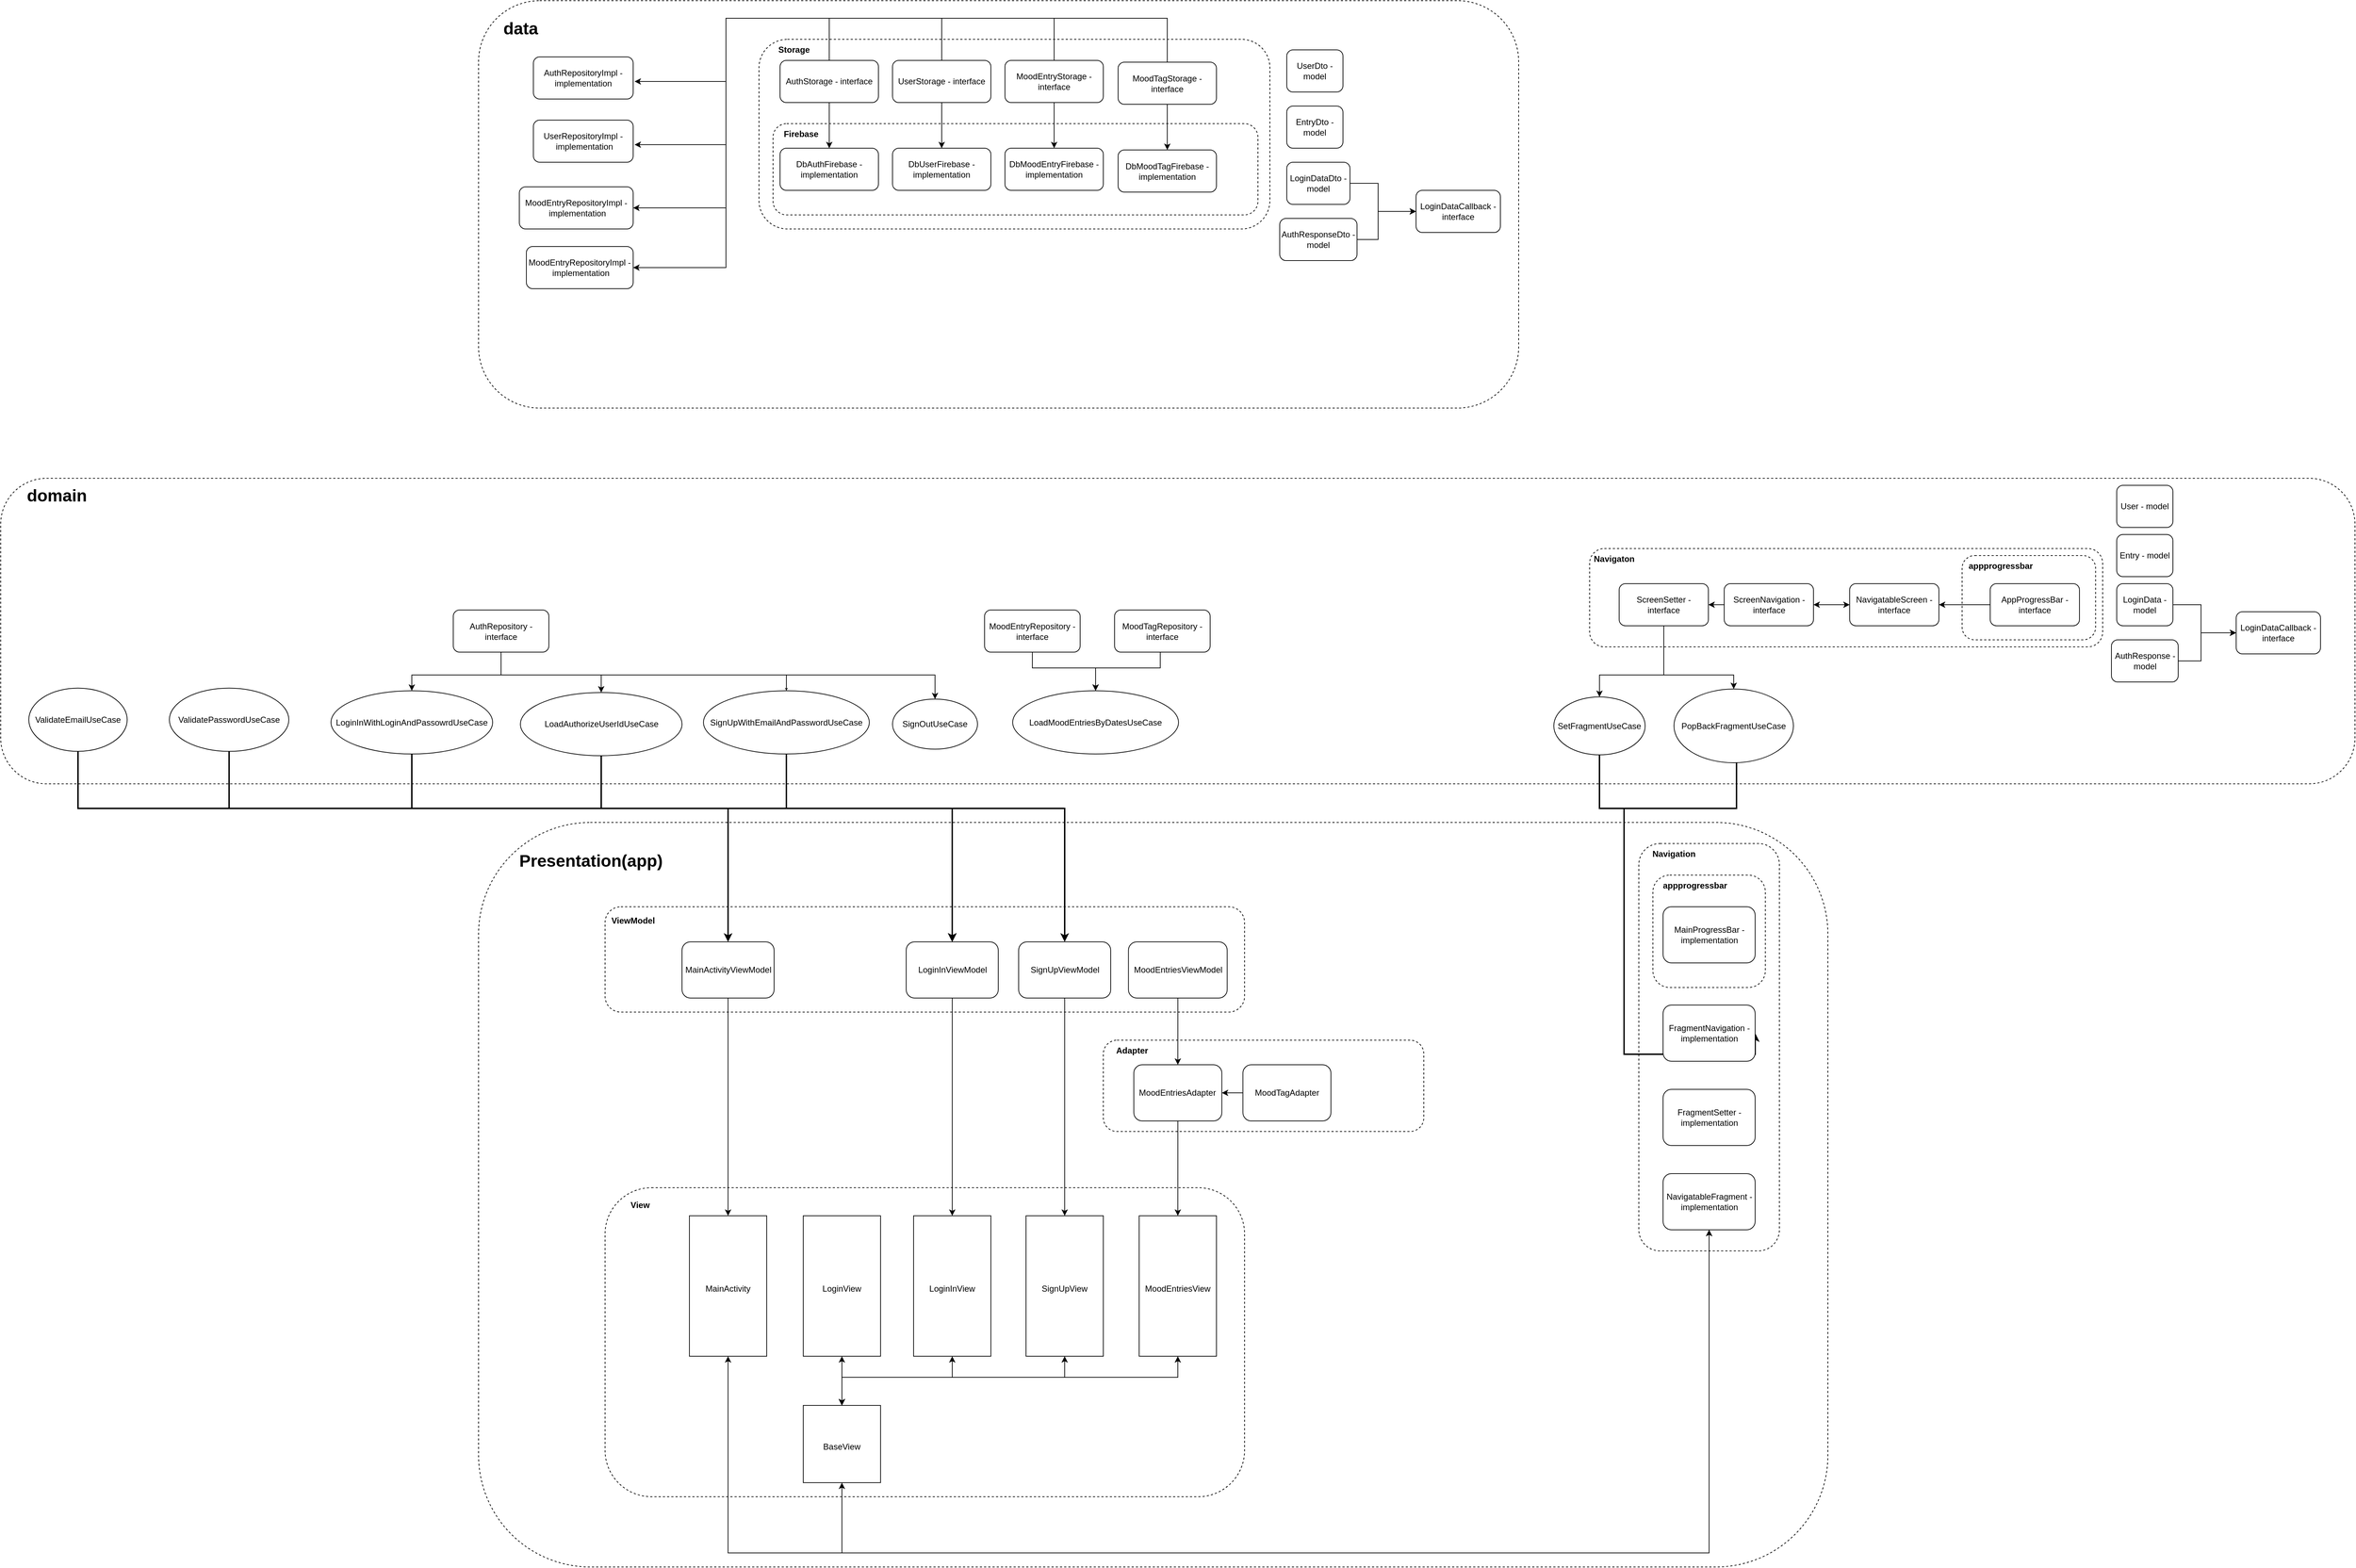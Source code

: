 <mxfile version="18.0.8"><diagram id="mcuKYYPqepPxnzwjY7ND" name="my-good-mood"><mxGraphModel dx="1940" dy="1928" grid="1" gridSize="10" guides="1" tooltips="1" connect="1" arrows="1" fold="1" page="1" pageScale="1" pageWidth="827" pageHeight="1169" math="0" shadow="0"><root><mxCell id="0"/><mxCell id="1" parent="0"/><mxCell id="fi2WDrQyYmFRdpCdvTvE-3" value="" style="rounded=1;whiteSpace=wrap;html=1;dashed=1;strokeWidth=1;" parent="1" vertex="1"><mxGeometry x="200" y="430" width="1920" height="1060" as="geometry"/></mxCell><mxCell id="aQwmgbsSZtG-XtlnlDuI-58" value="" style="rounded=1;whiteSpace=wrap;html=1;fontSize=12;dashed=1;" vertex="1" parent="1"><mxGeometry x="1089" y="740" width="456" height="130" as="geometry"/></mxCell><mxCell id="fi2WDrQyYmFRdpCdvTvE-248" value="" style="rounded=1;whiteSpace=wrap;html=1;dashed=1;fontSize=12;strokeWidth=1;" parent="1" vertex="1"><mxGeometry x="1851" y="460" width="200" height="580" as="geometry"/></mxCell><mxCell id="BgCjOkm7MFAFTTfxGLmG-11" value="" style="rounded=1;whiteSpace=wrap;html=1;dashed=1;fontSize=12;strokeWidth=1;" parent="1" vertex="1"><mxGeometry x="1871" y="505" width="160" height="160" as="geometry"/></mxCell><mxCell id="fi2WDrQyYmFRdpCdvTvE-92" value="" style="rounded=1;whiteSpace=wrap;html=1;fontSize=12;dashed=1;" parent="1" vertex="1"><mxGeometry x="-480" y="-60" width="3350" height="435" as="geometry"/></mxCell><mxCell id="fi2WDrQyYmFRdpCdvTvE-258" value="" style="rounded=1;whiteSpace=wrap;html=1;dashed=1;fontSize=12;strokeWidth=1;" parent="1" vertex="1"><mxGeometry x="1781" y="40" width="730" height="140" as="geometry"/></mxCell><mxCell id="BgCjOkm7MFAFTTfxGLmG-9" value="" style="rounded=1;whiteSpace=wrap;html=1;dashed=1;fontSize=12;strokeWidth=1;" parent="1" vertex="1"><mxGeometry x="2311" y="50" width="190" height="120" as="geometry"/></mxCell><mxCell id="fi2WDrQyYmFRdpCdvTvE-242" value="" style="rounded=1;whiteSpace=wrap;html=1;fontSize=12;dashed=1;" parent="1" vertex="1"><mxGeometry x="380" y="950" width="910" height="440" as="geometry"/></mxCell><mxCell id="fi2WDrQyYmFRdpCdvTvE-240" value="" style="rounded=1;whiteSpace=wrap;html=1;fontSize=12;dashed=1;" parent="1" vertex="1"><mxGeometry x="380" y="550" width="910" height="150" as="geometry"/></mxCell><mxCell id="fi2WDrQyYmFRdpCdvTvE-231" style="edgeStyle=orthogonalEdgeStyle;rounded=0;orthogonalLoop=1;jettySize=auto;html=1;entryX=0.5;entryY=0;entryDx=0;entryDy=0;fontSize=12;strokeWidth=2;" parent="1" source="fi2WDrQyYmFRdpCdvTvE-32" target="fi2WDrQyYmFRdpCdvTvE-220" edge="1"><mxGeometry relative="1" as="geometry"><Array as="points"><mxPoint x="105" y="410"/><mxPoint x="874" y="410"/></Array></mxGeometry></mxCell><mxCell id="fi2WDrQyYmFRdpCdvTvE-32" value="LoginInWithLoginAndPassowrdUseCase" style="ellipse;whiteSpace=wrap;html=1;fontSize=12;" parent="1" vertex="1"><mxGeometry x="-10" y="242.5" width="230" height="90" as="geometry"/></mxCell><mxCell id="fi2WDrQyYmFRdpCdvTvE-36" value="&lt;font size=&quot;1&quot;&gt;&lt;b style=&quot;font-size: 24px&quot;&gt;domain&lt;/b&gt;&lt;/font&gt;" style="text;html=1;strokeColor=none;fillColor=none;align=center;verticalAlign=middle;whiteSpace=wrap;rounded=0;fontSize=12;" parent="1" vertex="1"><mxGeometry x="-440" y="-50" width="80" height="30" as="geometry"/></mxCell><mxCell id="fi2WDrQyYmFRdpCdvTvE-37" value="" style="rounded=1;whiteSpace=wrap;html=1;fontSize=12;dashed=1;" parent="1" vertex="1"><mxGeometry x="200" y="-740" width="1480" height="580" as="geometry"/></mxCell><mxCell id="fi2WDrQyYmFRdpCdvTvE-39" value="&lt;font size=&quot;1&quot;&gt;&lt;b style=&quot;font-size: 24px&quot;&gt;data&lt;/b&gt;&lt;/font&gt;" style="text;html=1;strokeColor=none;fillColor=none;align=center;verticalAlign=middle;whiteSpace=wrap;rounded=0;fontSize=12;" parent="1" vertex="1"><mxGeometry x="220" y="-715" width="80" height="30" as="geometry"/></mxCell><mxCell id="fi2WDrQyYmFRdpCdvTvE-51" value="" style="rounded=1;whiteSpace=wrap;html=1;fontSize=12;dashed=1;" parent="1" vertex="1"><mxGeometry x="599" y="-685" width="727" height="270" as="geometry"/></mxCell><mxCell id="fi2WDrQyYmFRdpCdvTvE-56" value="" style="rounded=1;whiteSpace=wrap;html=1;fontSize=12;dashed=1;" parent="1" vertex="1"><mxGeometry x="619" y="-565" width="690" height="130" as="geometry"/></mxCell><mxCell id="fi2WDrQyYmFRdpCdvTvE-53" value="&lt;b&gt;Storage&lt;/b&gt;" style="text;html=1;strokeColor=none;fillColor=none;align=center;verticalAlign=middle;whiteSpace=wrap;rounded=0;fontSize=12;" parent="1" vertex="1"><mxGeometry x="619" y="-685" width="60" height="30" as="geometry"/></mxCell><mxCell id="fi2WDrQyYmFRdpCdvTvE-58" value="&lt;b&gt;Firebase&lt;/b&gt;" style="text;html=1;strokeColor=none;fillColor=none;align=center;verticalAlign=middle;whiteSpace=wrap;rounded=0;fontSize=12;" parent="1" vertex="1"><mxGeometry x="629" y="-565" width="60" height="30" as="geometry"/></mxCell><mxCell id="fi2WDrQyYmFRdpCdvTvE-61" value="" style="edgeStyle=orthogonalEdgeStyle;rounded=0;orthogonalLoop=1;jettySize=auto;html=1;fontSize=12;exitX=0.5;exitY=0;exitDx=0;exitDy=0;" parent="1" source="fi2WDrQyYmFRdpCdvTvE-86" edge="1"><mxGeometry relative="1" as="geometry"><mxPoint x="629" y="-625" as="sourcePoint"/><mxPoint x="422" y="-625" as="targetPoint"/><Array as="points"><mxPoint x="699" y="-715"/><mxPoint x="552" y="-715"/><mxPoint x="552" y="-625"/></Array></mxGeometry></mxCell><mxCell id="fi2WDrQyYmFRdpCdvTvE-66" value="" style="edgeStyle=orthogonalEdgeStyle;rounded=0;orthogonalLoop=1;jettySize=auto;html=1;fontSize=12;" parent="1" edge="1"><mxGeometry relative="1" as="geometry"><mxPoint x="699" y="-595" as="sourcePoint"/><mxPoint x="699" y="-530" as="targetPoint"/></mxGeometry></mxCell><mxCell id="fi2WDrQyYmFRdpCdvTvE-133" value="" style="edgeStyle=orthogonalEdgeStyle;rounded=0;orthogonalLoop=1;jettySize=auto;html=1;fontSize=12;" parent="1" source="fi2WDrQyYmFRdpCdvTvE-82" target="fi2WDrQyYmFRdpCdvTvE-32" edge="1"><mxGeometry relative="1" as="geometry"><Array as="points"><mxPoint x="232" y="220"/><mxPoint x="105" y="220"/></Array></mxGeometry></mxCell><mxCell id="aQwmgbsSZtG-XtlnlDuI-14" style="edgeStyle=orthogonalEdgeStyle;rounded=0;orthogonalLoop=1;jettySize=auto;html=1;entryX=0.5;entryY=0;entryDx=0;entryDy=0;fontFamily=Helvetica;fontColor=#000000;strokeWidth=1;" edge="1" parent="1" source="fi2WDrQyYmFRdpCdvTvE-82" target="aQwmgbsSZtG-XtlnlDuI-10"><mxGeometry relative="1" as="geometry"><Array as="points"><mxPoint x="232" y="220"/><mxPoint x="375" y="220"/></Array></mxGeometry></mxCell><mxCell id="aQwmgbsSZtG-XtlnlDuI-16" style="edgeStyle=orthogonalEdgeStyle;rounded=0;orthogonalLoop=1;jettySize=auto;html=1;fontFamily=Helvetica;fontColor=#000000;endSize=1;strokeWidth=1;" edge="1" parent="1" source="fi2WDrQyYmFRdpCdvTvE-82" target="aQwmgbsSZtG-XtlnlDuI-15"><mxGeometry relative="1" as="geometry"><Array as="points"><mxPoint x="232" y="220"/><mxPoint x="638" y="220"/></Array></mxGeometry></mxCell><mxCell id="aQwmgbsSZtG-XtlnlDuI-30" style="edgeStyle=orthogonalEdgeStyle;rounded=0;orthogonalLoop=1;jettySize=auto;html=1;entryX=0.5;entryY=0;entryDx=0;entryDy=0;fontFamily=Helvetica;fontColor=#000000;startArrow=none;startFill=0;endSize=6;strokeWidth=1;" edge="1" parent="1" source="fi2WDrQyYmFRdpCdvTvE-82" target="aQwmgbsSZtG-XtlnlDuI-29"><mxGeometry relative="1" as="geometry"><Array as="points"><mxPoint x="232" y="220"/><mxPoint x="850" y="220"/></Array></mxGeometry></mxCell><mxCell id="fi2WDrQyYmFRdpCdvTvE-82" value="&lt;span&gt;AuthRepository - interface&lt;/span&gt;" style="rounded=1;whiteSpace=wrap;html=1;fontSize=12;" parent="1" vertex="1"><mxGeometry x="164" y="127.5" width="136" height="60" as="geometry"/></mxCell><mxCell id="fi2WDrQyYmFRdpCdvTvE-85" value="AuthRepositoryImpl - implementation" style="rounded=1;whiteSpace=wrap;html=1;fontSize=12;" parent="1" vertex="1"><mxGeometry x="278" y="-660" width="142" height="60" as="geometry"/></mxCell><mxCell id="fi2WDrQyYmFRdpCdvTvE-86" value="AuthStorage - interface" style="rounded=1;whiteSpace=wrap;html=1;fontSize=12;" parent="1" vertex="1"><mxGeometry x="629" y="-655" width="140" height="60" as="geometry"/></mxCell><mxCell id="fi2WDrQyYmFRdpCdvTvE-87" value="DbAuthFirebase - implementation" style="rounded=1;whiteSpace=wrap;html=1;fontSize=12;" parent="1" vertex="1"><mxGeometry x="629" y="-530" width="140" height="60" as="geometry"/></mxCell><mxCell id="fi2WDrQyYmFRdpCdvTvE-89" value="UserRepositoryImpl -&amp;nbsp;implementation" style="rounded=1;whiteSpace=wrap;html=1;fontSize=12;" parent="1" vertex="1"><mxGeometry x="278" y="-570" width="142" height="60" as="geometry"/></mxCell><mxCell id="fi2WDrQyYmFRdpCdvTvE-98" style="edgeStyle=orthogonalEdgeStyle;rounded=0;orthogonalLoop=1;jettySize=auto;html=1;entryX=0.5;entryY=0;entryDx=0;entryDy=0;fontSize=12;" parent="1" source="fi2WDrQyYmFRdpCdvTvE-94" target="fi2WDrQyYmFRdpCdvTvE-96" edge="1"><mxGeometry relative="1" as="geometry"/></mxCell><mxCell id="fi2WDrQyYmFRdpCdvTvE-109" style="edgeStyle=orthogonalEdgeStyle;rounded=0;orthogonalLoop=1;jettySize=auto;html=1;fontSize=12;" parent="1" source="fi2WDrQyYmFRdpCdvTvE-94" edge="1"><mxGeometry relative="1" as="geometry"><mxPoint x="422" y="-535" as="targetPoint"/><Array as="points"><mxPoint x="859" y="-715"/><mxPoint x="552" y="-715"/><mxPoint x="552" y="-535"/></Array></mxGeometry></mxCell><mxCell id="fi2WDrQyYmFRdpCdvTvE-94" value="UserStorage - interface" style="rounded=1;whiteSpace=wrap;html=1;fontSize=12;" parent="1" vertex="1"><mxGeometry x="789" y="-655" width="140" height="60" as="geometry"/></mxCell><mxCell id="fi2WDrQyYmFRdpCdvTvE-96" value="DbUserFirebase - implementation" style="rounded=1;whiteSpace=wrap;html=1;fontSize=12;" parent="1" vertex="1"><mxGeometry x="789" y="-530" width="140" height="60" as="geometry"/></mxCell><mxCell id="fi2WDrQyYmFRdpCdvTvE-104" value="MoodEntryRepositoryImpl -&amp;nbsp;implementation" style="rounded=1;whiteSpace=wrap;html=1;fontSize=12;" parent="1" vertex="1"><mxGeometry x="258" y="-475" width="162" height="60" as="geometry"/></mxCell><mxCell id="fi2WDrQyYmFRdpCdvTvE-173" value="UserDto&amp;nbsp;- model" style="rounded=1;whiteSpace=wrap;html=1;fontSize=12;" parent="1" vertex="1"><mxGeometry x="1350" y="-670" width="80" height="60" as="geometry"/></mxCell><mxCell id="fi2WDrQyYmFRdpCdvTvE-174" value="EntryDto&amp;nbsp;- model" style="rounded=1;whiteSpace=wrap;html=1;fontSize=12;" parent="1" vertex="1"><mxGeometry x="1350" y="-590" width="80" height="60" as="geometry"/></mxCell><mxCell id="fi2WDrQyYmFRdpCdvTvE-175" value="User - model" style="rounded=1;whiteSpace=wrap;html=1;fontSize=12;" parent="1" vertex="1"><mxGeometry x="2531" y="-50" width="80" height="60" as="geometry"/></mxCell><mxCell id="fi2WDrQyYmFRdpCdvTvE-176" value="Entry - model" style="rounded=1;whiteSpace=wrap;html=1;fontSize=12;" parent="1" vertex="1"><mxGeometry x="2531" y="20" width="80" height="60" as="geometry"/></mxCell><mxCell id="DMIkTk6zUw6J351pL-Rt-8" style="edgeStyle=orthogonalEdgeStyle;rounded=0;orthogonalLoop=1;jettySize=auto;html=1;entryX=0;entryY=0.5;entryDx=0;entryDy=0;" parent="1" source="fi2WDrQyYmFRdpCdvTvE-177" target="DMIkTk6zUw6J351pL-Rt-7" edge="1"><mxGeometry relative="1" as="geometry"><Array as="points"><mxPoint x="2651" y="120"/><mxPoint x="2651" y="160"/></Array></mxGeometry></mxCell><mxCell id="fi2WDrQyYmFRdpCdvTvE-177" value="LoginData&amp;nbsp;- model" style="rounded=1;whiteSpace=wrap;html=1;fontSize=12;" parent="1" vertex="1"><mxGeometry x="2531" y="90" width="80" height="60" as="geometry"/></mxCell><mxCell id="DMIkTk6zUw6J351pL-Rt-11" style="edgeStyle=orthogonalEdgeStyle;rounded=0;orthogonalLoop=1;jettySize=auto;html=1;entryX=0;entryY=0.5;entryDx=0;entryDy=0;" parent="1" source="fi2WDrQyYmFRdpCdvTvE-178" target="DMIkTk6zUw6J351pL-Rt-10" edge="1"><mxGeometry relative="1" as="geometry"><Array as="points"><mxPoint x="1480" y="-480"/><mxPoint x="1480" y="-440"/></Array></mxGeometry></mxCell><mxCell id="fi2WDrQyYmFRdpCdvTvE-178" value="LoginDataDto&amp;nbsp;- model" style="rounded=1;whiteSpace=wrap;html=1;fontSize=12;" parent="1" vertex="1"><mxGeometry x="1350" y="-510" width="90" height="60" as="geometry"/></mxCell><mxCell id="fi2WDrQyYmFRdpCdvTvE-265" style="edgeStyle=orthogonalEdgeStyle;rounded=0;orthogonalLoop=1;jettySize=auto;html=1;entryX=1;entryY=0.5;entryDx=0;entryDy=0;fontSize=12;startArrow=none;startFill=0;strokeWidth=2;" parent="1" source="fi2WDrQyYmFRdpCdvTvE-187" target="fi2WDrQyYmFRdpCdvTvE-208" edge="1"><mxGeometry relative="1" as="geometry"><Array as="points"><mxPoint x="1795" y="410"/><mxPoint x="1830" y="410"/><mxPoint x="1830" y="760"/><mxPoint x="2016" y="760"/></Array></mxGeometry></mxCell><mxCell id="fi2WDrQyYmFRdpCdvTvE-187" value="SetFragmentUseCase" style="ellipse;whiteSpace=wrap;html=1;fontSize=12;" parent="1" vertex="1"><mxGeometry x="1730" y="251.25" width="130" height="82.5" as="geometry"/></mxCell><mxCell id="fi2WDrQyYmFRdpCdvTvE-266" style="edgeStyle=orthogonalEdgeStyle;rounded=0;orthogonalLoop=1;jettySize=auto;html=1;entryX=1;entryY=0.5;entryDx=0;entryDy=0;fontSize=12;startArrow=none;startFill=0;strokeWidth=2;" parent="1" source="fi2WDrQyYmFRdpCdvTvE-190" target="fi2WDrQyYmFRdpCdvTvE-208" edge="1"><mxGeometry relative="1" as="geometry"><Array as="points"><mxPoint x="1990" y="410"/><mxPoint x="1830" y="410"/><mxPoint x="1830" y="760"/><mxPoint x="2016" y="760"/></Array></mxGeometry></mxCell><mxCell id="fi2WDrQyYmFRdpCdvTvE-190" value="PopBackFragmentUseCase" style="ellipse;whiteSpace=wrap;html=1;fontSize=12;" parent="1" vertex="1"><mxGeometry x="1901" y="240" width="170" height="105" as="geometry"/></mxCell><mxCell id="fi2WDrQyYmFRdpCdvTvE-198" value="&lt;font style=&quot;font-size: 24px&quot;&gt;&lt;b&gt;Presentation(app)&lt;/b&gt;&lt;/font&gt;" style="text;html=1;strokeColor=none;fillColor=none;align=center;verticalAlign=middle;whiteSpace=wrap;rounded=0;fontSize=12;" parent="1" vertex="1"><mxGeometry x="220" y="460" width="280" height="50" as="geometry"/></mxCell><mxCell id="fi2WDrQyYmFRdpCdvTvE-200" value="&lt;font style=&quot;font-size: 12px&quot;&gt;MainActivity&lt;/font&gt;" style="rounded=0;whiteSpace=wrap;html=1;fontSize=24;" parent="1" vertex="1"><mxGeometry x="500" y="990" width="110" height="200" as="geometry"/></mxCell><mxCell id="fi2WDrQyYmFRdpCdvTvE-207" value="FragmentSetter - implementation" style="rounded=1;whiteSpace=wrap;html=1;fontSize=12;" parent="1" vertex="1"><mxGeometry x="1885.5" y="810" width="131" height="80" as="geometry"/></mxCell><mxCell id="fi2WDrQyYmFRdpCdvTvE-208" value="FragmentNavigation - implementation" style="rounded=1;whiteSpace=wrap;html=1;fontSize=12;" parent="1" vertex="1"><mxGeometry x="1885.5" y="690" width="131" height="80" as="geometry"/></mxCell><mxCell id="fi2WDrQyYmFRdpCdvTvE-219" value="&lt;font style=&quot;font-size: 12px&quot;&gt;LoginView&lt;/font&gt;" style="rounded=0;whiteSpace=wrap;html=1;fontSize=24;" parent="1" vertex="1"><mxGeometry x="662" y="990" width="110" height="200" as="geometry"/></mxCell><mxCell id="fi2WDrQyYmFRdpCdvTvE-246" style="edgeStyle=orthogonalEdgeStyle;rounded=0;orthogonalLoop=1;jettySize=auto;html=1;entryX=0.5;entryY=0;entryDx=0;entryDy=0;fontSize=12;startArrow=none;startFill=0;strokeWidth=1;exitX=0.5;exitY=1;exitDx=0;exitDy=0;" parent="1" source="fi2WDrQyYmFRdpCdvTvE-220" target="aQwmgbsSZtG-XtlnlDuI-19" edge="1"><mxGeometry relative="1" as="geometry"><Array as="points"><mxPoint x="874" y="710"/><mxPoint x="874" y="710"/></Array></mxGeometry></mxCell><mxCell id="fi2WDrQyYmFRdpCdvTvE-220" value="LoginInViewModel" style="rounded=1;whiteSpace=wrap;html=1;fontSize=12;" parent="1" vertex="1"><mxGeometry x="808.5" y="600" width="131" height="80" as="geometry"/></mxCell><mxCell id="fi2WDrQyYmFRdpCdvTvE-241" value="&lt;b&gt;ViewModel&lt;/b&gt;" style="text;html=1;strokeColor=none;fillColor=none;align=center;verticalAlign=middle;whiteSpace=wrap;rounded=0;dashed=1;fontSize=12;" parent="1" vertex="1"><mxGeometry x="390" y="555" width="60" height="30" as="geometry"/></mxCell><mxCell id="fi2WDrQyYmFRdpCdvTvE-243" value="&lt;b&gt;View&lt;/b&gt;" style="text;html=1;strokeColor=none;fillColor=none;align=center;verticalAlign=middle;whiteSpace=wrap;rounded=0;dashed=1;fontSize=12;" parent="1" vertex="1"><mxGeometry x="400" y="960" width="60" height="30" as="geometry"/></mxCell><mxCell id="fi2WDrQyYmFRdpCdvTvE-249" value="&lt;b&gt;Navigation&lt;/b&gt;" style="text;html=1;strokeColor=none;fillColor=none;align=center;verticalAlign=middle;whiteSpace=wrap;rounded=0;dashed=1;fontSize=12;" parent="1" vertex="1"><mxGeometry x="1861" y="460" width="80" height="30" as="geometry"/></mxCell><mxCell id="fi2WDrQyYmFRdpCdvTvE-254" value="" style="edgeStyle=orthogonalEdgeStyle;rounded=0;orthogonalLoop=1;jettySize=auto;html=1;fontSize=12;startArrow=none;startFill=0;strokeWidth=1;" parent="1" source="fi2WDrQyYmFRdpCdvTvE-251" target="fi2WDrQyYmFRdpCdvTvE-190" edge="1"><mxGeometry relative="1" as="geometry"><Array as="points"><mxPoint x="1886" y="220"/><mxPoint x="1986" y="220"/></Array></mxGeometry></mxCell><mxCell id="fi2WDrQyYmFRdpCdvTvE-256" style="edgeStyle=orthogonalEdgeStyle;rounded=0;orthogonalLoop=1;jettySize=auto;html=1;entryX=0.5;entryY=0;entryDx=0;entryDy=0;fontSize=12;startArrow=none;startFill=0;strokeWidth=1;" parent="1" source="fi2WDrQyYmFRdpCdvTvE-251" target="fi2WDrQyYmFRdpCdvTvE-187" edge="1"><mxGeometry relative="1" as="geometry"><Array as="points"><mxPoint x="1886" y="220"/><mxPoint x="1795" y="220"/></Array></mxGeometry></mxCell><mxCell id="fi2WDrQyYmFRdpCdvTvE-251" value="ScreenSetter - interface" style="rounded=1;whiteSpace=wrap;html=1;fontSize=12;" parent="1" vertex="1"><mxGeometry x="1823" y="90" width="127" height="60" as="geometry"/></mxCell><mxCell id="fi2WDrQyYmFRdpCdvTvE-259" value="&lt;b&gt;Navigaton&lt;/b&gt;" style="text;html=1;strokeColor=none;fillColor=none;align=center;verticalAlign=middle;whiteSpace=wrap;rounded=0;dashed=1;fontSize=12;" parent="1" vertex="1"><mxGeometry x="1781" y="40" width="70" height="30" as="geometry"/></mxCell><mxCell id="fi2WDrQyYmFRdpCdvTvE-261" style="edgeStyle=orthogonalEdgeStyle;rounded=0;orthogonalLoop=1;jettySize=auto;html=1;entryX=1;entryY=0.5;entryDx=0;entryDy=0;fontSize=12;startArrow=none;startFill=0;strokeWidth=1;" parent="1" source="fi2WDrQyYmFRdpCdvTvE-260" target="fi2WDrQyYmFRdpCdvTvE-251" edge="1"><mxGeometry relative="1" as="geometry"/></mxCell><mxCell id="fi2WDrQyYmFRdpCdvTvE-260" value="ScreenNavigation - interface" style="rounded=1;whiteSpace=wrap;html=1;fontSize=12;" parent="1" vertex="1"><mxGeometry x="1972.5" y="90" width="127" height="60" as="geometry"/></mxCell><mxCell id="BgCjOkm7MFAFTTfxGLmG-8" style="edgeStyle=orthogonalEdgeStyle;rounded=0;orthogonalLoop=1;jettySize=auto;html=1;entryX=0.5;entryY=1;entryDx=0;entryDy=0;startArrow=classic;startFill=1;" parent="1" source="fi2WDrQyYmFRdpCdvTvE-263" target="BgCjOkm7MFAFTTfxGLmG-3" edge="1"><mxGeometry relative="1" as="geometry"><Array as="points"><mxPoint x="1951" y="1470"/><mxPoint x="717" y="1470"/></Array></mxGeometry></mxCell><mxCell id="aQwmgbsSZtG-XtlnlDuI-6" style="edgeStyle=orthogonalEdgeStyle;rounded=0;orthogonalLoop=1;jettySize=auto;html=1;entryX=0.5;entryY=1;entryDx=0;entryDy=0;strokeWidth=1;startArrow=classic;startFill=1;" edge="1" parent="1" source="fi2WDrQyYmFRdpCdvTvE-263" target="fi2WDrQyYmFRdpCdvTvE-200"><mxGeometry relative="1" as="geometry"><Array as="points"><mxPoint x="1951" y="1470"/><mxPoint x="555" y="1470"/></Array></mxGeometry></mxCell><mxCell id="fi2WDrQyYmFRdpCdvTvE-263" value="NavigatableFragment - implementation" style="rounded=1;whiteSpace=wrap;html=1;fontSize=12;" parent="1" vertex="1"><mxGeometry x="1885.5" y="930" width="131" height="80" as="geometry"/></mxCell><mxCell id="fi2WDrQyYmFRdpCdvTvE-268" style="edgeStyle=orthogonalEdgeStyle;rounded=0;orthogonalLoop=1;jettySize=auto;html=1;entryX=1;entryY=0.5;entryDx=0;entryDy=0;fontSize=12;startArrow=classic;startFill=1;strokeWidth=1;" parent="1" source="fi2WDrQyYmFRdpCdvTvE-267" target="fi2WDrQyYmFRdpCdvTvE-260" edge="1"><mxGeometry relative="1" as="geometry"/></mxCell><mxCell id="fi2WDrQyYmFRdpCdvTvE-267" value="NavigatableScreen - interface" style="rounded=1;whiteSpace=wrap;html=1;fontSize=12;" parent="1" vertex="1"><mxGeometry x="2151" y="90" width="127" height="60" as="geometry"/></mxCell><mxCell id="BgCjOkm7MFAFTTfxGLmG-2" value="" style="edgeStyle=orthogonalEdgeStyle;rounded=0;orthogonalLoop=1;jettySize=auto;html=1;" parent="1" source="BgCjOkm7MFAFTTfxGLmG-1" target="fi2WDrQyYmFRdpCdvTvE-267" edge="1"><mxGeometry relative="1" as="geometry"/></mxCell><mxCell id="BgCjOkm7MFAFTTfxGLmG-1" value="AppProgressBar - interface" style="rounded=1;whiteSpace=wrap;html=1;fontSize=12;" parent="1" vertex="1"><mxGeometry x="2351" y="90" width="127" height="60" as="geometry"/></mxCell><mxCell id="DMIkTk6zUw6J351pL-Rt-4" style="edgeStyle=orthogonalEdgeStyle;rounded=0;orthogonalLoop=1;jettySize=auto;html=1;entryX=0.5;entryY=1;entryDx=0;entryDy=0;startArrow=classic;startFill=1;" parent="1" source="BgCjOkm7MFAFTTfxGLmG-3" target="fi2WDrQyYmFRdpCdvTvE-219" edge="1"><mxGeometry relative="1" as="geometry"/></mxCell><mxCell id="aQwmgbsSZtG-XtlnlDuI-22" style="edgeStyle=orthogonalEdgeStyle;rounded=0;orthogonalLoop=1;jettySize=auto;html=1;fontFamily=Helvetica;fontColor=#000000;endSize=6;strokeWidth=1;startArrow=classic;startFill=1;" edge="1" parent="1" source="BgCjOkm7MFAFTTfxGLmG-3" target="aQwmgbsSZtG-XtlnlDuI-19"><mxGeometry relative="1" as="geometry"><Array as="points"><mxPoint x="717" y="1220"/><mxPoint x="874" y="1220"/></Array></mxGeometry></mxCell><mxCell id="aQwmgbsSZtG-XtlnlDuI-27" style="edgeStyle=orthogonalEdgeStyle;rounded=0;orthogonalLoop=1;jettySize=auto;html=1;entryX=0.5;entryY=1;entryDx=0;entryDy=0;fontFamily=Helvetica;fontColor=#000000;endSize=6;strokeWidth=1;startArrow=classic;startFill=1;" edge="1" parent="1" source="BgCjOkm7MFAFTTfxGLmG-3" target="aQwmgbsSZtG-XtlnlDuI-23"><mxGeometry relative="1" as="geometry"><Array as="points"><mxPoint x="717" y="1220"/><mxPoint x="1034" y="1220"/></Array></mxGeometry></mxCell><mxCell id="aQwmgbsSZtG-XtlnlDuI-35" style="edgeStyle=orthogonalEdgeStyle;rounded=0;orthogonalLoop=1;jettySize=auto;html=1;exitX=0.5;exitY=0;exitDx=0;exitDy=0;entryX=0.5;entryY=1;entryDx=0;entryDy=0;fontFamily=Helvetica;fontColor=#000000;startArrow=classic;startFill=1;endSize=6;strokeWidth=1;" edge="1" parent="1" source="BgCjOkm7MFAFTTfxGLmG-3" target="aQwmgbsSZtG-XtlnlDuI-34"><mxGeometry relative="1" as="geometry"><Array as="points"><mxPoint x="717" y="1220"/><mxPoint x="1195" y="1220"/></Array></mxGeometry></mxCell><mxCell id="BgCjOkm7MFAFTTfxGLmG-3" value="&lt;span style=&quot;font-size: 12px&quot;&gt;BaseView&lt;/span&gt;" style="rounded=0;whiteSpace=wrap;html=1;fontSize=24;" parent="1" vertex="1"><mxGeometry x="662" y="1260" width="110" height="110" as="geometry"/></mxCell><mxCell id="BgCjOkm7MFAFTTfxGLmG-10" value="&lt;b&gt;appprogressbar&lt;/b&gt;" style="text;html=1;strokeColor=none;fillColor=none;align=center;verticalAlign=middle;whiteSpace=wrap;rounded=0;dashed=1;fontSize=12;" parent="1" vertex="1"><mxGeometry x="2311" y="50" width="110" height="30" as="geometry"/></mxCell><mxCell id="BgCjOkm7MFAFTTfxGLmG-12" value="&lt;b&gt;appprogressbar&lt;/b&gt;" style="text;html=1;strokeColor=none;fillColor=none;align=center;verticalAlign=middle;whiteSpace=wrap;rounded=0;dashed=1;fontSize=12;" parent="1" vertex="1"><mxGeometry x="1881" y="505" width="100" height="30" as="geometry"/></mxCell><mxCell id="BgCjOkm7MFAFTTfxGLmG-13" value="MainProgressBar - implementation" style="rounded=1;whiteSpace=wrap;html=1;fontSize=12;" parent="1" vertex="1"><mxGeometry x="1885.5" y="550" width="131" height="80" as="geometry"/></mxCell><mxCell id="DMIkTk6zUw6J351pL-Rt-12" style="edgeStyle=orthogonalEdgeStyle;rounded=0;orthogonalLoop=1;jettySize=auto;html=1;entryX=0;entryY=0.5;entryDx=0;entryDy=0;" parent="1" source="DMIkTk6zUw6J351pL-Rt-5" target="DMIkTk6zUw6J351pL-Rt-10" edge="1"><mxGeometry relative="1" as="geometry"><Array as="points"><mxPoint x="1480" y="-400"/><mxPoint x="1480" y="-440"/></Array></mxGeometry></mxCell><mxCell id="DMIkTk6zUw6J351pL-Rt-5" value="AuthResponseDto - model" style="rounded=1;whiteSpace=wrap;html=1;fontSize=12;" parent="1" vertex="1"><mxGeometry x="1340" y="-430" width="110" height="60" as="geometry"/></mxCell><mxCell id="DMIkTk6zUw6J351pL-Rt-9" style="edgeStyle=orthogonalEdgeStyle;rounded=0;orthogonalLoop=1;jettySize=auto;html=1;entryX=0;entryY=0.5;entryDx=0;entryDy=0;" parent="1" source="DMIkTk6zUw6J351pL-Rt-6" target="DMIkTk6zUw6J351pL-Rt-7" edge="1"><mxGeometry relative="1" as="geometry"><Array as="points"><mxPoint x="2651" y="200"/><mxPoint x="2651" y="160"/></Array></mxGeometry></mxCell><mxCell id="DMIkTk6zUw6J351pL-Rt-6" value="AuthResponse - model" style="rounded=1;whiteSpace=wrap;html=1;fontSize=12;" parent="1" vertex="1"><mxGeometry x="2523.5" y="170" width="95" height="60" as="geometry"/></mxCell><mxCell id="DMIkTk6zUw6J351pL-Rt-7" value="LoginDataCallback - interface" style="rounded=1;whiteSpace=wrap;html=1;fontSize=12;" parent="1" vertex="1"><mxGeometry x="2701" y="130" width="120" height="60" as="geometry"/></mxCell><mxCell id="DMIkTk6zUw6J351pL-Rt-10" value="LoginDataCallback - interface" style="rounded=1;whiteSpace=wrap;html=1;fontSize=12;" parent="1" vertex="1"><mxGeometry x="1534" y="-470" width="120" height="60" as="geometry"/></mxCell><mxCell id="aQwmgbsSZtG-XtlnlDuI-4" style="edgeStyle=orthogonalEdgeStyle;rounded=0;orthogonalLoop=1;jettySize=auto;html=1;entryX=0.5;entryY=0;entryDx=0;entryDy=0;strokeWidth=2;" edge="1" parent="1" source="aQwmgbsSZtG-XtlnlDuI-1" target="fi2WDrQyYmFRdpCdvTvE-220"><mxGeometry relative="1" as="geometry"><Array as="points"><mxPoint x="-155" y="410"/><mxPoint x="874" y="410"/></Array></mxGeometry></mxCell><mxCell id="aQwmgbsSZtG-XtlnlDuI-1" value="ValidatePasswordUseCase" style="ellipse;whiteSpace=wrap;html=1;fontSize=12;" vertex="1" parent="1"><mxGeometry x="-240" y="238.75" width="170" height="90" as="geometry"/></mxCell><mxCell id="aQwmgbsSZtG-XtlnlDuI-5" style="edgeStyle=orthogonalEdgeStyle;rounded=0;orthogonalLoop=1;jettySize=auto;html=1;entryX=0.5;entryY=0;entryDx=0;entryDy=0;strokeWidth=2;" edge="1" parent="1" source="aQwmgbsSZtG-XtlnlDuI-2" target="fi2WDrQyYmFRdpCdvTvE-220"><mxGeometry relative="1" as="geometry"><Array as="points"><mxPoint x="-370" y="410"/><mxPoint x="874" y="410"/></Array></mxGeometry></mxCell><mxCell id="aQwmgbsSZtG-XtlnlDuI-2" value="ValidateEmailUseCase" style="ellipse;whiteSpace=wrap;html=1;fontSize=12;" vertex="1" parent="1"><mxGeometry x="-440" y="238.75" width="140" height="90" as="geometry"/></mxCell><mxCell id="aQwmgbsSZtG-XtlnlDuI-8" style="edgeStyle=orthogonalEdgeStyle;rounded=0;orthogonalLoop=1;jettySize=auto;html=1;entryX=0.5;entryY=0;entryDx=0;entryDy=0;strokeWidth=1;" edge="1" parent="1" source="aQwmgbsSZtG-XtlnlDuI-7" target="fi2WDrQyYmFRdpCdvTvE-200"><mxGeometry relative="1" as="geometry"/></mxCell><mxCell id="aQwmgbsSZtG-XtlnlDuI-7" value="MainActivityViewModel" style="rounded=1;whiteSpace=wrap;html=1;fontSize=12;" vertex="1" parent="1"><mxGeometry x="489.5" y="600" width="131" height="80" as="geometry"/></mxCell><mxCell id="aQwmgbsSZtG-XtlnlDuI-13" style="edgeStyle=orthogonalEdgeStyle;rounded=0;orthogonalLoop=1;jettySize=auto;html=1;fontFamily=Helvetica;fontColor=#000000;strokeWidth=2;" edge="1" parent="1" source="aQwmgbsSZtG-XtlnlDuI-10" target="aQwmgbsSZtG-XtlnlDuI-7"><mxGeometry relative="1" as="geometry"><Array as="points"><mxPoint x="375" y="410"/><mxPoint x="555" y="410"/></Array></mxGeometry></mxCell><mxCell id="aQwmgbsSZtG-XtlnlDuI-10" value="&lt;pre style=&quot;text-align: start;&quot;&gt;&lt;p&gt;&lt;font style=&quot;background-color: rgb(255, 255, 255);&quot; face=&quot;Helvetica&quot;&gt;LoadAuthorizeUserIdUseCase&lt;/font&gt;&lt;/p&gt;&lt;/pre&gt;" style="ellipse;whiteSpace=wrap;html=1;fontSize=12;" vertex="1" parent="1"><mxGeometry x="259.5" y="245" width="230" height="90" as="geometry"/></mxCell><mxCell id="aQwmgbsSZtG-XtlnlDuI-28" style="edgeStyle=orthogonalEdgeStyle;rounded=0;orthogonalLoop=1;jettySize=auto;html=1;fontFamily=Helvetica;fontColor=#000000;startArrow=none;startFill=0;endSize=6;strokeWidth=2;" edge="1" parent="1" source="aQwmgbsSZtG-XtlnlDuI-15" target="aQwmgbsSZtG-XtlnlDuI-17"><mxGeometry relative="1" as="geometry"><Array as="points"><mxPoint x="638" y="410"/><mxPoint x="1034" y="410"/></Array></mxGeometry></mxCell><mxCell id="aQwmgbsSZtG-XtlnlDuI-15" value="&lt;pre style=&quot;text-align: start;&quot;&gt;&lt;p&gt;&lt;font face=&quot;Helvetica&quot;&gt;SignUp&lt;/font&gt;&lt;span style=&quot;font-family: Helvetica; white-space: normal;&quot;&gt;WithEmailAndPasswordUseCase&lt;/span&gt;&lt;/p&gt;&lt;/pre&gt;" style="ellipse;whiteSpace=wrap;html=1;fontSize=12;" vertex="1" parent="1"><mxGeometry x="520" y="242.5" width="236" height="90" as="geometry"/></mxCell><mxCell id="aQwmgbsSZtG-XtlnlDuI-26" style="edgeStyle=orthogonalEdgeStyle;rounded=0;orthogonalLoop=1;jettySize=auto;html=1;fontFamily=Helvetica;fontColor=#000000;endSize=6;strokeWidth=1;" edge="1" parent="1" source="aQwmgbsSZtG-XtlnlDuI-17" target="aQwmgbsSZtG-XtlnlDuI-23"><mxGeometry relative="1" as="geometry"/></mxCell><mxCell id="aQwmgbsSZtG-XtlnlDuI-17" value="SignUpViewModel" style="rounded=1;whiteSpace=wrap;html=1;fontSize=12;" vertex="1" parent="1"><mxGeometry x="968.5" y="600" width="131" height="80" as="geometry"/></mxCell><mxCell id="aQwmgbsSZtG-XtlnlDuI-19" value="&lt;font style=&quot;font-size: 12px&quot;&gt;LoginInView&lt;/font&gt;" style="rounded=0;whiteSpace=wrap;html=1;fontSize=24;" vertex="1" parent="1"><mxGeometry x="819" y="990" width="110" height="200" as="geometry"/></mxCell><mxCell id="aQwmgbsSZtG-XtlnlDuI-23" value="&lt;font style=&quot;font-size: 12px&quot;&gt;SignUpView&lt;/font&gt;" style="rounded=0;whiteSpace=wrap;html=1;fontSize=24;" vertex="1" parent="1"><mxGeometry x="979" y="990" width="110" height="200" as="geometry"/></mxCell><mxCell id="aQwmgbsSZtG-XtlnlDuI-29" value="&lt;pre style=&quot;text-align: start;&quot;&gt;&lt;p&gt;&lt;font face=&quot;Helvetica&quot;&gt;SignOutUseCase&lt;/font&gt;&lt;/p&gt;&lt;/pre&gt;" style="ellipse;whiteSpace=wrap;html=1;fontSize=12;" vertex="1" parent="1"><mxGeometry x="789" y="254.38" width="121" height="71.25" as="geometry"/></mxCell><mxCell id="aQwmgbsSZtG-XtlnlDuI-31" value="&lt;pre style=&quot;text-align: start;&quot;&gt;&lt;p&gt;&lt;font face=&quot;Helvetica&quot;&gt;LoadMoodEntriesByDatesUseCase&lt;/font&gt;&lt;/p&gt;&lt;/pre&gt;" style="ellipse;whiteSpace=wrap;html=1;fontSize=12;" vertex="1" parent="1"><mxGeometry x="960" y="242.5" width="236" height="90" as="geometry"/></mxCell><mxCell id="aQwmgbsSZtG-XtlnlDuI-33" style="edgeStyle=orthogonalEdgeStyle;rounded=0;orthogonalLoop=1;jettySize=auto;html=1;entryX=0.5;entryY=0;entryDx=0;entryDy=0;fontFamily=Helvetica;fontColor=#000000;startArrow=none;startFill=0;endSize=6;strokeWidth=1;" edge="1" parent="1" source="aQwmgbsSZtG-XtlnlDuI-32" target="aQwmgbsSZtG-XtlnlDuI-31"><mxGeometry relative="1" as="geometry"><Array as="points"><mxPoint x="988" y="210"/><mxPoint x="1078" y="210"/></Array></mxGeometry></mxCell><mxCell id="aQwmgbsSZtG-XtlnlDuI-32" value="&lt;span&gt;MoodEntryRepository - interface&lt;/span&gt;" style="rounded=1;whiteSpace=wrap;html=1;fontSize=12;" vertex="1" parent="1"><mxGeometry x="920" y="127.5" width="136" height="60" as="geometry"/></mxCell><mxCell id="aQwmgbsSZtG-XtlnlDuI-34" value="&lt;font style=&quot;font-size: 12px&quot;&gt;MoodEntriesView&lt;/font&gt;" style="rounded=0;whiteSpace=wrap;html=1;fontSize=24;" vertex="1" parent="1"><mxGeometry x="1140" y="990" width="110" height="200" as="geometry"/></mxCell><mxCell id="aQwmgbsSZtG-XtlnlDuI-61" style="edgeStyle=orthogonalEdgeStyle;rounded=0;orthogonalLoop=1;jettySize=auto;html=1;entryX=0.5;entryY=0;entryDx=0;entryDy=0;fontFamily=Helvetica;fontColor=#000000;startArrow=none;startFill=0;endSize=6;strokeWidth=1;" edge="1" parent="1" source="aQwmgbsSZtG-XtlnlDuI-36" target="aQwmgbsSZtG-XtlnlDuI-53"><mxGeometry relative="1" as="geometry"/></mxCell><mxCell id="aQwmgbsSZtG-XtlnlDuI-36" value="MoodEntriesViewModel" style="rounded=1;whiteSpace=wrap;html=1;fontSize=12;" vertex="1" parent="1"><mxGeometry x="1124.75" y="600" width="140.5" height="80" as="geometry"/></mxCell><mxCell id="aQwmgbsSZtG-XtlnlDuI-40" style="edgeStyle=orthogonalEdgeStyle;rounded=0;orthogonalLoop=1;jettySize=auto;html=1;entryX=0.5;entryY=0;entryDx=0;entryDy=0;fontFamily=Helvetica;fontColor=#000000;startArrow=none;startFill=0;endSize=6;strokeWidth=1;" edge="1" parent="1" source="aQwmgbsSZtG-XtlnlDuI-39" target="aQwmgbsSZtG-XtlnlDuI-31"><mxGeometry relative="1" as="geometry"><Array as="points"><mxPoint x="1170" y="210"/><mxPoint x="1078" y="210"/></Array></mxGeometry></mxCell><mxCell id="aQwmgbsSZtG-XtlnlDuI-39" value="&lt;span&gt;MoodTagRepository - interface&lt;/span&gt;" style="rounded=1;whiteSpace=wrap;html=1;fontSize=12;" vertex="1" parent="1"><mxGeometry x="1105" y="127.5" width="136" height="60" as="geometry"/></mxCell><mxCell id="aQwmgbsSZtG-XtlnlDuI-41" style="edgeStyle=orthogonalEdgeStyle;rounded=0;orthogonalLoop=1;jettySize=auto;html=1;entryX=0.5;entryY=0;entryDx=0;entryDy=0;fontSize=12;" edge="1" source="aQwmgbsSZtG-XtlnlDuI-42" target="aQwmgbsSZtG-XtlnlDuI-43" parent="1"><mxGeometry relative="1" as="geometry"/></mxCell><mxCell id="aQwmgbsSZtG-XtlnlDuI-42" value="MoodEntryStorage - interface" style="rounded=1;whiteSpace=wrap;html=1;fontSize=12;" vertex="1" parent="1"><mxGeometry x="949" y="-655" width="140" height="60" as="geometry"/></mxCell><mxCell id="aQwmgbsSZtG-XtlnlDuI-43" value="DbMoodEntryFirebase - implementation" style="rounded=1;whiteSpace=wrap;html=1;fontSize=12;" vertex="1" parent="1"><mxGeometry x="949" y="-530" width="140" height="60" as="geometry"/></mxCell><mxCell id="aQwmgbsSZtG-XtlnlDuI-44" style="edgeStyle=orthogonalEdgeStyle;rounded=0;orthogonalLoop=1;jettySize=auto;html=1;entryX=0.5;entryY=0;entryDx=0;entryDy=0;fontSize=12;" edge="1" source="aQwmgbsSZtG-XtlnlDuI-45" target="aQwmgbsSZtG-XtlnlDuI-46" parent="1"><mxGeometry relative="1" as="geometry"/></mxCell><mxCell id="aQwmgbsSZtG-XtlnlDuI-45" value="MoodTagStorage - interface" style="rounded=1;whiteSpace=wrap;html=1;fontSize=12;" vertex="1" parent="1"><mxGeometry x="1110" y="-652.5" width="140" height="60" as="geometry"/></mxCell><mxCell id="aQwmgbsSZtG-XtlnlDuI-46" value="DbMoodTagFirebase - implementation" style="rounded=1;whiteSpace=wrap;html=1;fontSize=12;" vertex="1" parent="1"><mxGeometry x="1110" y="-527.5" width="140" height="60" as="geometry"/></mxCell><mxCell id="aQwmgbsSZtG-XtlnlDuI-47" value="MoodEntryRepositoryImpl -&amp;nbsp;implementation" style="rounded=1;whiteSpace=wrap;html=1;fontSize=12;" vertex="1" parent="1"><mxGeometry x="268" y="-390" width="152" height="60" as="geometry"/></mxCell><mxCell id="aQwmgbsSZtG-XtlnlDuI-50" style="edgeStyle=orthogonalEdgeStyle;rounded=0;orthogonalLoop=1;jettySize=auto;html=1;fontSize=12;exitX=0.5;exitY=0;exitDx=0;exitDy=0;entryX=1;entryY=0.5;entryDx=0;entryDy=0;" edge="1" parent="1" source="aQwmgbsSZtG-XtlnlDuI-42" target="fi2WDrQyYmFRdpCdvTvE-104"><mxGeometry relative="1" as="geometry"><mxPoint x="422" y="-535" as="targetPoint"/><Array as="points"><mxPoint x="1019" y="-715"/><mxPoint x="552" y="-715"/><mxPoint x="552" y="-445"/></Array><mxPoint x="859.059" y="-655" as="sourcePoint"/></mxGeometry></mxCell><mxCell id="aQwmgbsSZtG-XtlnlDuI-51" style="edgeStyle=orthogonalEdgeStyle;rounded=0;orthogonalLoop=1;jettySize=auto;html=1;fontSize=12;exitX=0.5;exitY=0;exitDx=0;exitDy=0;entryX=1;entryY=0.5;entryDx=0;entryDy=0;" edge="1" parent="1" source="aQwmgbsSZtG-XtlnlDuI-45" target="aQwmgbsSZtG-XtlnlDuI-47"><mxGeometry relative="1" as="geometry"><mxPoint x="422" y="-535" as="targetPoint"/><Array as="points"><mxPoint x="1180" y="-715"/><mxPoint x="552" y="-715"/><mxPoint x="552" y="-360"/></Array><mxPoint x="859.059" y="-655" as="sourcePoint"/></mxGeometry></mxCell><mxCell id="aQwmgbsSZtG-XtlnlDuI-62" style="edgeStyle=orthogonalEdgeStyle;rounded=0;orthogonalLoop=1;jettySize=auto;html=1;fontFamily=Helvetica;fontColor=#000000;startArrow=none;startFill=0;endSize=6;strokeWidth=1;" edge="1" parent="1" source="aQwmgbsSZtG-XtlnlDuI-53" target="aQwmgbsSZtG-XtlnlDuI-34"><mxGeometry relative="1" as="geometry"/></mxCell><mxCell id="aQwmgbsSZtG-XtlnlDuI-53" value="MoodEntriesAdapter" style="rounded=1;whiteSpace=wrap;html=1;fontSize=12;" vertex="1" parent="1"><mxGeometry x="1132.38" y="775" width="125.25" height="80" as="geometry"/></mxCell><mxCell id="aQwmgbsSZtG-XtlnlDuI-56" style="edgeStyle=orthogonalEdgeStyle;rounded=0;orthogonalLoop=1;jettySize=auto;html=1;entryX=1;entryY=0.5;entryDx=0;entryDy=0;fontFamily=Helvetica;fontColor=#000000;startArrow=none;startFill=0;endSize=6;strokeWidth=1;" edge="1" parent="1" source="aQwmgbsSZtG-XtlnlDuI-55" target="aQwmgbsSZtG-XtlnlDuI-53"><mxGeometry relative="1" as="geometry"/></mxCell><mxCell id="aQwmgbsSZtG-XtlnlDuI-55" value="MoodTagAdapter" style="rounded=1;whiteSpace=wrap;html=1;fontSize=12;" vertex="1" parent="1"><mxGeometry x="1287.62" y="775" width="125.25" height="80" as="geometry"/></mxCell><mxCell id="aQwmgbsSZtG-XtlnlDuI-59" value="&lt;b&gt;Adapter&lt;/b&gt;" style="text;html=1;strokeColor=none;fillColor=none;align=center;verticalAlign=middle;whiteSpace=wrap;rounded=0;dashed=1;fontSize=12;" vertex="1" parent="1"><mxGeometry x="1099.5" y="740" width="60" height="30" as="geometry"/></mxCell></root></mxGraphModel></diagram></mxfile>